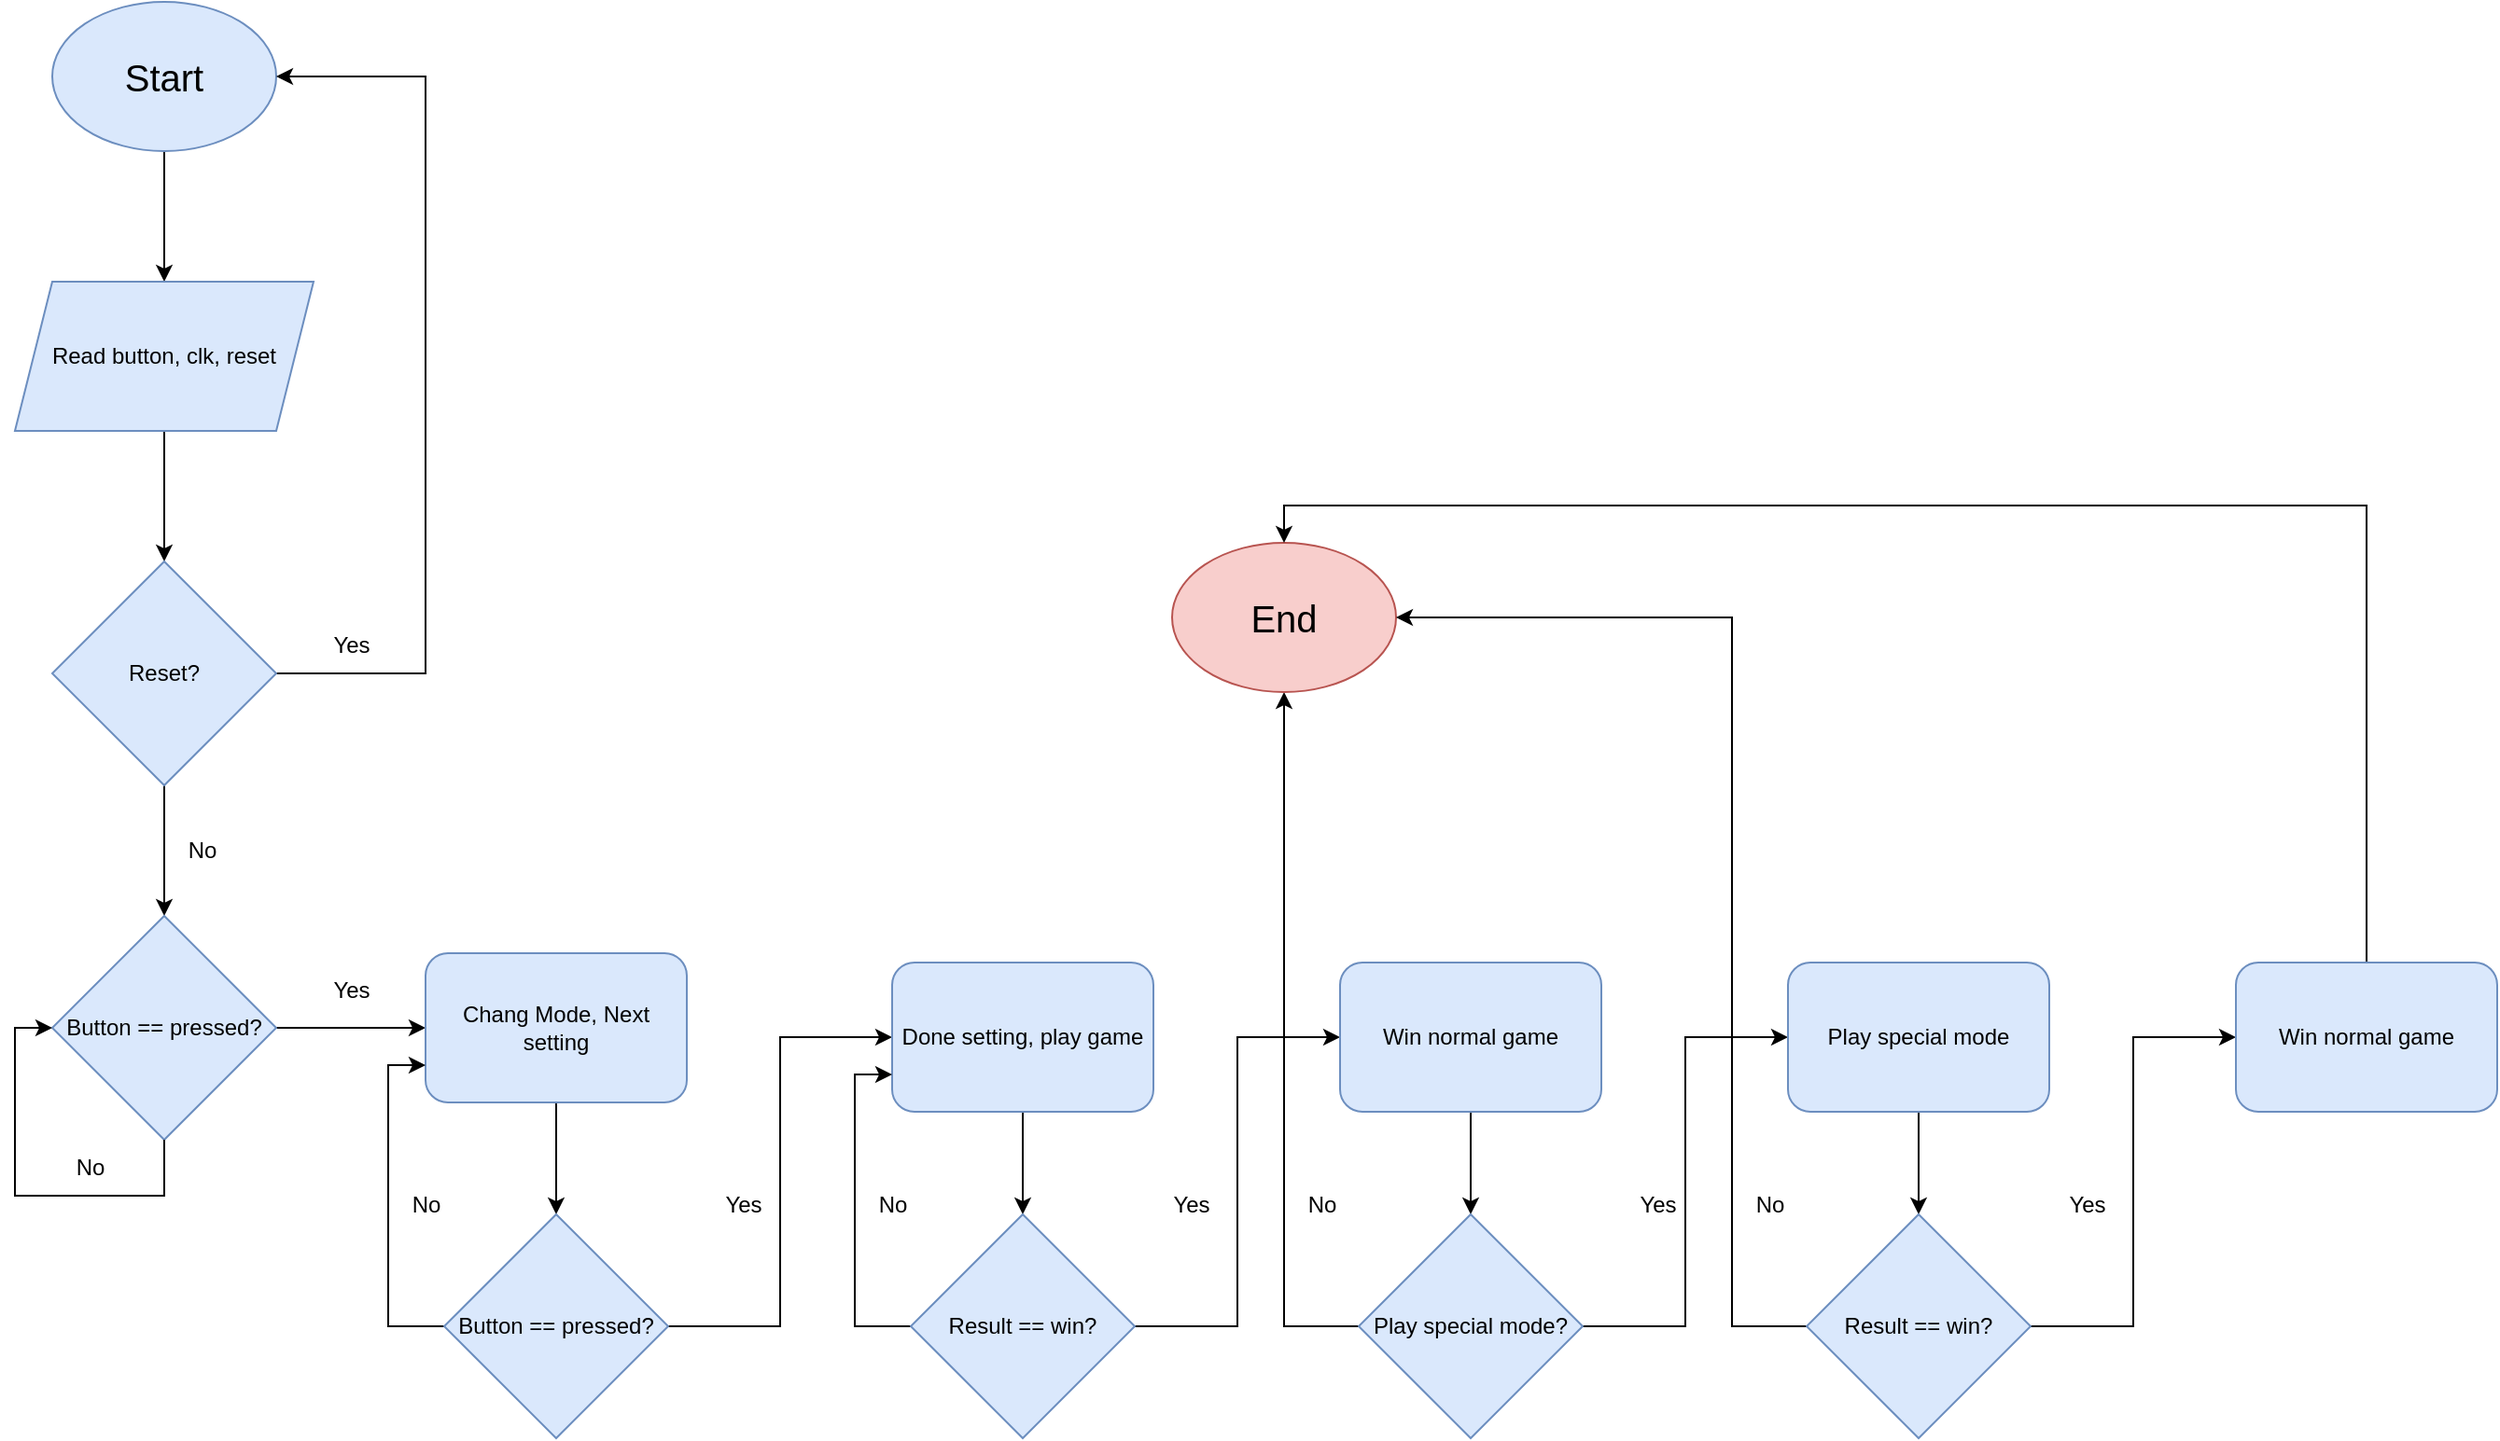 <mxfile version="24.8.6">
  <diagram name="Trang-1" id="qUlIzvEm757BAhzmKDJw">
    <mxGraphModel dx="1737" dy="885" grid="1" gridSize="10" guides="1" tooltips="1" connect="1" arrows="1" fold="1" page="1" pageScale="1" pageWidth="827" pageHeight="1169" math="0" shadow="0">
      <root>
        <mxCell id="0" />
        <mxCell id="1" parent="0" />
        <mxCell id="8_ut2QSLeftMOlqq8Ha9-3" value="" style="edgeStyle=orthogonalEdgeStyle;rounded=0;orthogonalLoop=1;jettySize=auto;html=1;" edge="1" parent="1" source="8_ut2QSLeftMOlqq8Ha9-1" target="8_ut2QSLeftMOlqq8Ha9-2">
          <mxGeometry relative="1" as="geometry" />
        </mxCell>
        <mxCell id="8_ut2QSLeftMOlqq8Ha9-1" value="&lt;font style=&quot;font-size: 20px;&quot;&gt;Start&lt;/font&gt;" style="ellipse;whiteSpace=wrap;html=1;fillColor=#dae8fc;strokeColor=#6c8ebf;" vertex="1" parent="1">
          <mxGeometry x="320" y="40" width="120" height="80" as="geometry" />
        </mxCell>
        <mxCell id="8_ut2QSLeftMOlqq8Ha9-5" value="" style="edgeStyle=orthogonalEdgeStyle;rounded=0;orthogonalLoop=1;jettySize=auto;html=1;" edge="1" parent="1" source="8_ut2QSLeftMOlqq8Ha9-2" target="8_ut2QSLeftMOlqq8Ha9-4">
          <mxGeometry relative="1" as="geometry" />
        </mxCell>
        <mxCell id="8_ut2QSLeftMOlqq8Ha9-2" value="Read button, clk, reset" style="shape=parallelogram;perimeter=parallelogramPerimeter;whiteSpace=wrap;html=1;fixedSize=1;fillColor=#dae8fc;strokeColor=#6c8ebf;" vertex="1" parent="1">
          <mxGeometry x="300" y="190" width="160" height="80" as="geometry" />
        </mxCell>
        <mxCell id="8_ut2QSLeftMOlqq8Ha9-6" style="edgeStyle=orthogonalEdgeStyle;rounded=0;orthogonalLoop=1;jettySize=auto;html=1;entryX=1;entryY=0.5;entryDx=0;entryDy=0;" edge="1" parent="1" source="8_ut2QSLeftMOlqq8Ha9-4" target="8_ut2QSLeftMOlqq8Ha9-1">
          <mxGeometry relative="1" as="geometry">
            <Array as="points">
              <mxPoint x="520" y="400" />
              <mxPoint x="520" y="80" />
            </Array>
          </mxGeometry>
        </mxCell>
        <mxCell id="8_ut2QSLeftMOlqq8Ha9-14" style="edgeStyle=orthogonalEdgeStyle;rounded=0;orthogonalLoop=1;jettySize=auto;html=1;entryX=0.5;entryY=0;entryDx=0;entryDy=0;" edge="1" parent="1" source="8_ut2QSLeftMOlqq8Ha9-4" target="8_ut2QSLeftMOlqq8Ha9-13">
          <mxGeometry relative="1" as="geometry" />
        </mxCell>
        <mxCell id="8_ut2QSLeftMOlqq8Ha9-4" value="Reset?" style="rhombus;whiteSpace=wrap;html=1;fillColor=#dae8fc;strokeColor=#6c8ebf;" vertex="1" parent="1">
          <mxGeometry x="320" y="340" width="120" height="120" as="geometry" />
        </mxCell>
        <mxCell id="8_ut2QSLeftMOlqq8Ha9-7" value="Yes" style="text;html=1;align=center;verticalAlign=middle;resizable=0;points=[];autosize=1;strokeColor=none;fillColor=none;" vertex="1" parent="1">
          <mxGeometry x="460" y="370" width="40" height="30" as="geometry" />
        </mxCell>
        <mxCell id="8_ut2QSLeftMOlqq8Ha9-10" value="No" style="text;html=1;align=center;verticalAlign=middle;resizable=0;points=[];autosize=1;strokeColor=none;fillColor=none;" vertex="1" parent="1">
          <mxGeometry x="380" y="480" width="40" height="30" as="geometry" />
        </mxCell>
        <mxCell id="8_ut2QSLeftMOlqq8Ha9-35" style="edgeStyle=orthogonalEdgeStyle;rounded=0;orthogonalLoop=1;jettySize=auto;html=1;entryX=0;entryY=0.5;entryDx=0;entryDy=0;" edge="1" parent="1" source="8_ut2QSLeftMOlqq8Ha9-13" target="8_ut2QSLeftMOlqq8Ha9-34">
          <mxGeometry relative="1" as="geometry" />
        </mxCell>
        <mxCell id="8_ut2QSLeftMOlqq8Ha9-13" value="Button == pressed?" style="rhombus;whiteSpace=wrap;html=1;fillColor=#dae8fc;strokeColor=#6c8ebf;" vertex="1" parent="1">
          <mxGeometry x="320" y="530" width="120" height="120" as="geometry" />
        </mxCell>
        <mxCell id="8_ut2QSLeftMOlqq8Ha9-40" style="edgeStyle=orthogonalEdgeStyle;rounded=0;orthogonalLoop=1;jettySize=auto;html=1;entryX=0.5;entryY=0;entryDx=0;entryDy=0;" edge="1" parent="1" source="8_ut2QSLeftMOlqq8Ha9-34" target="8_ut2QSLeftMOlqq8Ha9-39">
          <mxGeometry relative="1" as="geometry" />
        </mxCell>
        <mxCell id="8_ut2QSLeftMOlqq8Ha9-34" value="Chang Mode, Next setting" style="rounded=1;whiteSpace=wrap;html=1;fillColor=#dae8fc;strokeColor=#6c8ebf;" vertex="1" parent="1">
          <mxGeometry x="520" y="550" width="140" height="80" as="geometry" />
        </mxCell>
        <mxCell id="8_ut2QSLeftMOlqq8Ha9-36" value="Yes" style="text;html=1;align=center;verticalAlign=middle;resizable=0;points=[];autosize=1;strokeColor=none;fillColor=none;" vertex="1" parent="1">
          <mxGeometry x="460" y="555" width="40" height="30" as="geometry" />
        </mxCell>
        <mxCell id="8_ut2QSLeftMOlqq8Ha9-37" style="edgeStyle=orthogonalEdgeStyle;rounded=0;orthogonalLoop=1;jettySize=auto;html=1;entryX=0;entryY=0.5;entryDx=0;entryDy=0;exitX=0.5;exitY=1;exitDx=0;exitDy=0;" edge="1" parent="1" source="8_ut2QSLeftMOlqq8Ha9-13" target="8_ut2QSLeftMOlqq8Ha9-13">
          <mxGeometry relative="1" as="geometry">
            <Array as="points">
              <mxPoint x="380" y="680" />
              <mxPoint x="300" y="680" />
              <mxPoint x="300" y="590" />
            </Array>
          </mxGeometry>
        </mxCell>
        <mxCell id="8_ut2QSLeftMOlqq8Ha9-38" value="No" style="text;html=1;align=center;verticalAlign=middle;resizable=0;points=[];autosize=1;strokeColor=none;fillColor=none;" vertex="1" parent="1">
          <mxGeometry x="320" y="650" width="40" height="30" as="geometry" />
        </mxCell>
        <mxCell id="8_ut2QSLeftMOlqq8Ha9-42" style="edgeStyle=orthogonalEdgeStyle;rounded=0;orthogonalLoop=1;jettySize=auto;html=1;entryX=0;entryY=0.75;entryDx=0;entryDy=0;exitX=0;exitY=0.5;exitDx=0;exitDy=0;" edge="1" parent="1" source="8_ut2QSLeftMOlqq8Ha9-39" target="8_ut2QSLeftMOlqq8Ha9-34">
          <mxGeometry relative="1" as="geometry" />
        </mxCell>
        <mxCell id="8_ut2QSLeftMOlqq8Ha9-50" style="edgeStyle=orthogonalEdgeStyle;rounded=0;orthogonalLoop=1;jettySize=auto;html=1;entryX=0;entryY=0.5;entryDx=0;entryDy=0;" edge="1" parent="1" source="8_ut2QSLeftMOlqq8Ha9-39" target="8_ut2QSLeftMOlqq8Ha9-45">
          <mxGeometry relative="1" as="geometry" />
        </mxCell>
        <mxCell id="8_ut2QSLeftMOlqq8Ha9-39" value="Button == pressed?" style="rhombus;whiteSpace=wrap;html=1;fillColor=#dae8fc;strokeColor=#6c8ebf;" vertex="1" parent="1">
          <mxGeometry x="530" y="690" width="120" height="120" as="geometry" />
        </mxCell>
        <mxCell id="8_ut2QSLeftMOlqq8Ha9-43" value="No" style="text;html=1;align=center;verticalAlign=middle;resizable=0;points=[];autosize=1;strokeColor=none;fillColor=none;" vertex="1" parent="1">
          <mxGeometry x="500" y="670" width="40" height="30" as="geometry" />
        </mxCell>
        <mxCell id="8_ut2QSLeftMOlqq8Ha9-58" style="edgeStyle=orthogonalEdgeStyle;rounded=0;orthogonalLoop=1;jettySize=auto;html=1;entryX=0.5;entryY=0;entryDx=0;entryDy=0;" edge="1" parent="1" source="8_ut2QSLeftMOlqq8Ha9-45" target="8_ut2QSLeftMOlqq8Ha9-57">
          <mxGeometry relative="1" as="geometry" />
        </mxCell>
        <mxCell id="8_ut2QSLeftMOlqq8Ha9-45" value="Done setting, play game" style="rounded=1;whiteSpace=wrap;html=1;fillColor=#dae8fc;strokeColor=#6c8ebf;" vertex="1" parent="1">
          <mxGeometry x="770" y="555" width="140" height="80" as="geometry" />
        </mxCell>
        <mxCell id="8_ut2QSLeftMOlqq8Ha9-47" value="Yes" style="text;html=1;align=center;verticalAlign=middle;resizable=0;points=[];autosize=1;strokeColor=none;fillColor=none;" vertex="1" parent="1">
          <mxGeometry x="670" y="670" width="40" height="30" as="geometry" />
        </mxCell>
        <mxCell id="8_ut2QSLeftMOlqq8Ha9-64" style="edgeStyle=orthogonalEdgeStyle;rounded=0;orthogonalLoop=1;jettySize=auto;html=1;exitX=0;exitY=0.5;exitDx=0;exitDy=0;entryX=0;entryY=0.75;entryDx=0;entryDy=0;" edge="1" parent="1" source="8_ut2QSLeftMOlqq8Ha9-57" target="8_ut2QSLeftMOlqq8Ha9-45">
          <mxGeometry relative="1" as="geometry" />
        </mxCell>
        <mxCell id="8_ut2QSLeftMOlqq8Ha9-68" style="edgeStyle=orthogonalEdgeStyle;rounded=0;orthogonalLoop=1;jettySize=auto;html=1;entryX=0;entryY=0.5;entryDx=0;entryDy=0;" edge="1" parent="1" source="8_ut2QSLeftMOlqq8Ha9-57" target="8_ut2QSLeftMOlqq8Ha9-67">
          <mxGeometry relative="1" as="geometry" />
        </mxCell>
        <mxCell id="8_ut2QSLeftMOlqq8Ha9-57" value="Result == win?" style="rhombus;whiteSpace=wrap;html=1;fillColor=#dae8fc;strokeColor=#6c8ebf;" vertex="1" parent="1">
          <mxGeometry x="780" y="690" width="120" height="120" as="geometry" />
        </mxCell>
        <mxCell id="8_ut2QSLeftMOlqq8Ha9-65" value="No" style="text;html=1;align=center;verticalAlign=middle;resizable=0;points=[];autosize=1;strokeColor=none;fillColor=none;" vertex="1" parent="1">
          <mxGeometry x="750" y="670" width="40" height="30" as="geometry" />
        </mxCell>
        <mxCell id="8_ut2QSLeftMOlqq8Ha9-73" style="edgeStyle=orthogonalEdgeStyle;rounded=0;orthogonalLoop=1;jettySize=auto;html=1;entryX=0.5;entryY=0;entryDx=0;entryDy=0;" edge="1" parent="1" source="8_ut2QSLeftMOlqq8Ha9-67" target="8_ut2QSLeftMOlqq8Ha9-72">
          <mxGeometry relative="1" as="geometry" />
        </mxCell>
        <mxCell id="8_ut2QSLeftMOlqq8Ha9-67" value="Win normal game" style="rounded=1;whiteSpace=wrap;html=1;fillColor=#dae8fc;strokeColor=#6c8ebf;" vertex="1" parent="1">
          <mxGeometry x="1010" y="555" width="140" height="80" as="geometry" />
        </mxCell>
        <mxCell id="8_ut2QSLeftMOlqq8Ha9-69" value="Yes" style="text;html=1;align=center;verticalAlign=middle;resizable=0;points=[];autosize=1;strokeColor=none;fillColor=none;" vertex="1" parent="1">
          <mxGeometry x="910" y="670" width="40" height="30" as="geometry" />
        </mxCell>
        <mxCell id="8_ut2QSLeftMOlqq8Ha9-79" style="edgeStyle=orthogonalEdgeStyle;rounded=0;orthogonalLoop=1;jettySize=auto;html=1;entryX=0.5;entryY=1;entryDx=0;entryDy=0;" edge="1" parent="1" source="8_ut2QSLeftMOlqq8Ha9-72" target="8_ut2QSLeftMOlqq8Ha9-76">
          <mxGeometry relative="1" as="geometry">
            <Array as="points">
              <mxPoint x="980" y="750" />
            </Array>
          </mxGeometry>
        </mxCell>
        <mxCell id="8_ut2QSLeftMOlqq8Ha9-82" style="edgeStyle=orthogonalEdgeStyle;rounded=0;orthogonalLoop=1;jettySize=auto;html=1;entryX=0;entryY=0.5;entryDx=0;entryDy=0;" edge="1" parent="1" source="8_ut2QSLeftMOlqq8Ha9-72" target="8_ut2QSLeftMOlqq8Ha9-81">
          <mxGeometry relative="1" as="geometry" />
        </mxCell>
        <mxCell id="8_ut2QSLeftMOlqq8Ha9-72" value="Play special mode?" style="rhombus;whiteSpace=wrap;html=1;fillColor=#dae8fc;strokeColor=#6c8ebf;" vertex="1" parent="1">
          <mxGeometry x="1020" y="690" width="120" height="120" as="geometry" />
        </mxCell>
        <mxCell id="8_ut2QSLeftMOlqq8Ha9-76" value="&lt;span style=&quot;font-size: 20px;&quot;&gt;End&lt;/span&gt;" style="ellipse;whiteSpace=wrap;html=1;fillColor=#f8cecc;strokeColor=#b85450;" vertex="1" parent="1">
          <mxGeometry x="920" y="330" width="120" height="80" as="geometry" />
        </mxCell>
        <mxCell id="8_ut2QSLeftMOlqq8Ha9-78" value="No" style="text;html=1;align=center;verticalAlign=middle;resizable=0;points=[];autosize=1;strokeColor=none;fillColor=none;" vertex="1" parent="1">
          <mxGeometry x="980" y="670" width="40" height="30" as="geometry" />
        </mxCell>
        <mxCell id="8_ut2QSLeftMOlqq8Ha9-84" style="edgeStyle=orthogonalEdgeStyle;rounded=0;orthogonalLoop=1;jettySize=auto;html=1;entryX=0.5;entryY=0;entryDx=0;entryDy=0;" edge="1" parent="1" source="8_ut2QSLeftMOlqq8Ha9-81" target="8_ut2QSLeftMOlqq8Ha9-83">
          <mxGeometry relative="1" as="geometry" />
        </mxCell>
        <mxCell id="8_ut2QSLeftMOlqq8Ha9-81" value="Play special mode" style="rounded=1;whiteSpace=wrap;html=1;fillColor=#dae8fc;strokeColor=#6c8ebf;" vertex="1" parent="1">
          <mxGeometry x="1250" y="555" width="140" height="80" as="geometry" />
        </mxCell>
        <mxCell id="8_ut2QSLeftMOlqq8Ha9-86" style="edgeStyle=orthogonalEdgeStyle;rounded=0;orthogonalLoop=1;jettySize=auto;html=1;entryX=0;entryY=0.5;entryDx=0;entryDy=0;" edge="1" parent="1" source="8_ut2QSLeftMOlqq8Ha9-83" target="8_ut2QSLeftMOlqq8Ha9-85">
          <mxGeometry relative="1" as="geometry" />
        </mxCell>
        <mxCell id="8_ut2QSLeftMOlqq8Ha9-89" style="edgeStyle=orthogonalEdgeStyle;rounded=0;orthogonalLoop=1;jettySize=auto;html=1;entryX=1;entryY=0.5;entryDx=0;entryDy=0;" edge="1" parent="1" source="8_ut2QSLeftMOlqq8Ha9-83" target="8_ut2QSLeftMOlqq8Ha9-76">
          <mxGeometry relative="1" as="geometry">
            <Array as="points">
              <mxPoint x="1220" y="750" />
              <mxPoint x="1220" y="370" />
            </Array>
          </mxGeometry>
        </mxCell>
        <mxCell id="8_ut2QSLeftMOlqq8Ha9-83" value="Result == win?" style="rhombus;whiteSpace=wrap;html=1;fillColor=#dae8fc;strokeColor=#6c8ebf;" vertex="1" parent="1">
          <mxGeometry x="1260" y="690" width="120" height="120" as="geometry" />
        </mxCell>
        <mxCell id="8_ut2QSLeftMOlqq8Ha9-91" style="edgeStyle=orthogonalEdgeStyle;rounded=0;orthogonalLoop=1;jettySize=auto;html=1;entryX=0.5;entryY=0;entryDx=0;entryDy=0;" edge="1" parent="1" source="8_ut2QSLeftMOlqq8Ha9-85" target="8_ut2QSLeftMOlqq8Ha9-76">
          <mxGeometry relative="1" as="geometry">
            <Array as="points">
              <mxPoint x="1560" y="310" />
              <mxPoint x="980" y="310" />
            </Array>
          </mxGeometry>
        </mxCell>
        <mxCell id="8_ut2QSLeftMOlqq8Ha9-85" value="Win normal game" style="rounded=1;whiteSpace=wrap;html=1;fillColor=#dae8fc;strokeColor=#6c8ebf;" vertex="1" parent="1">
          <mxGeometry x="1490" y="555" width="140" height="80" as="geometry" />
        </mxCell>
        <mxCell id="8_ut2QSLeftMOlqq8Ha9-87" value="Yes" style="text;html=1;align=center;verticalAlign=middle;resizable=0;points=[];autosize=1;strokeColor=none;fillColor=none;" vertex="1" parent="1">
          <mxGeometry x="1160" y="670" width="40" height="30" as="geometry" />
        </mxCell>
        <mxCell id="8_ut2QSLeftMOlqq8Ha9-88" value="Yes" style="text;html=1;align=center;verticalAlign=middle;resizable=0;points=[];autosize=1;strokeColor=none;fillColor=none;" vertex="1" parent="1">
          <mxGeometry x="1390" y="670" width="40" height="30" as="geometry" />
        </mxCell>
        <mxCell id="8_ut2QSLeftMOlqq8Ha9-90" value="No" style="text;html=1;align=center;verticalAlign=middle;resizable=0;points=[];autosize=1;strokeColor=none;fillColor=none;" vertex="1" parent="1">
          <mxGeometry x="1220" y="670" width="40" height="30" as="geometry" />
        </mxCell>
      </root>
    </mxGraphModel>
  </diagram>
</mxfile>
